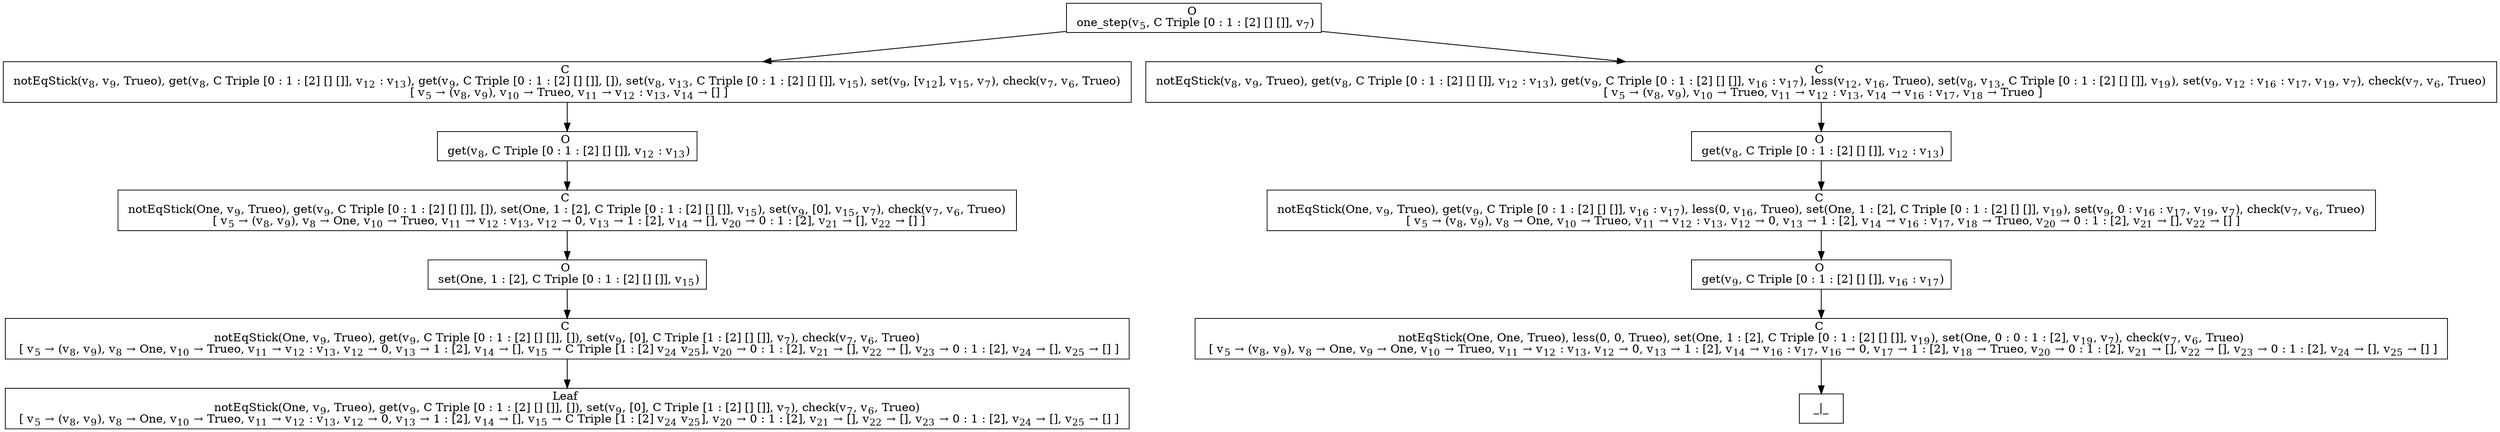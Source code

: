 digraph {
    graph [rankdir=TB
          ,bgcolor=transparent];
    node [shape=box
         ,fillcolor=white
         ,style=filled];
    0 [label=<O <BR/> one_step(v<SUB>5</SUB>, C Triple [0 : 1 : [2] [] []], v<SUB>7</SUB>)>];
    1 [label=<C <BR/> notEqStick(v<SUB>8</SUB>, v<SUB>9</SUB>, Trueo), get(v<SUB>8</SUB>, C Triple [0 : 1 : [2] [] []], v<SUB>12</SUB> : v<SUB>13</SUB>), get(v<SUB>9</SUB>, C Triple [0 : 1 : [2] [] []], []), set(v<SUB>8</SUB>, v<SUB>13</SUB>, C Triple [0 : 1 : [2] [] []], v<SUB>15</SUB>), set(v<SUB>9</SUB>, [v<SUB>12</SUB>], v<SUB>15</SUB>, v<SUB>7</SUB>), check(v<SUB>7</SUB>, v<SUB>6</SUB>, Trueo) <BR/>  [ v<SUB>5</SUB> &rarr; (v<SUB>8</SUB>, v<SUB>9</SUB>), v<SUB>10</SUB> &rarr; Trueo, v<SUB>11</SUB> &rarr; v<SUB>12</SUB> : v<SUB>13</SUB>, v<SUB>14</SUB> &rarr; [] ] >];
    2 [label=<C <BR/> notEqStick(v<SUB>8</SUB>, v<SUB>9</SUB>, Trueo), get(v<SUB>8</SUB>, C Triple [0 : 1 : [2] [] []], v<SUB>12</SUB> : v<SUB>13</SUB>), get(v<SUB>9</SUB>, C Triple [0 : 1 : [2] [] []], v<SUB>16</SUB> : v<SUB>17</SUB>), less(v<SUB>12</SUB>, v<SUB>16</SUB>, Trueo), set(v<SUB>8</SUB>, v<SUB>13</SUB>, C Triple [0 : 1 : [2] [] []], v<SUB>19</SUB>), set(v<SUB>9</SUB>, v<SUB>12</SUB> : v<SUB>16</SUB> : v<SUB>17</SUB>, v<SUB>19</SUB>, v<SUB>7</SUB>), check(v<SUB>7</SUB>, v<SUB>6</SUB>, Trueo) <BR/>  [ v<SUB>5</SUB> &rarr; (v<SUB>8</SUB>, v<SUB>9</SUB>), v<SUB>10</SUB> &rarr; Trueo, v<SUB>11</SUB> &rarr; v<SUB>12</SUB> : v<SUB>13</SUB>, v<SUB>14</SUB> &rarr; v<SUB>16</SUB> : v<SUB>17</SUB>, v<SUB>18</SUB> &rarr; Trueo ] >];
    3 [label=<O <BR/> get(v<SUB>8</SUB>, C Triple [0 : 1 : [2] [] []], v<SUB>12</SUB> : v<SUB>13</SUB>)>];
    4 [label=<C <BR/> notEqStick(One, v<SUB>9</SUB>, Trueo), get(v<SUB>9</SUB>, C Triple [0 : 1 : [2] [] []], []), set(One, 1 : [2], C Triple [0 : 1 : [2] [] []], v<SUB>15</SUB>), set(v<SUB>9</SUB>, [0], v<SUB>15</SUB>, v<SUB>7</SUB>), check(v<SUB>7</SUB>, v<SUB>6</SUB>, Trueo) <BR/>  [ v<SUB>5</SUB> &rarr; (v<SUB>8</SUB>, v<SUB>9</SUB>), v<SUB>8</SUB> &rarr; One, v<SUB>10</SUB> &rarr; Trueo, v<SUB>11</SUB> &rarr; v<SUB>12</SUB> : v<SUB>13</SUB>, v<SUB>12</SUB> &rarr; 0, v<SUB>13</SUB> &rarr; 1 : [2], v<SUB>14</SUB> &rarr; [], v<SUB>20</SUB> &rarr; 0 : 1 : [2], v<SUB>21</SUB> &rarr; [], v<SUB>22</SUB> &rarr; [] ] >];
    5 [label=<O <BR/> set(One, 1 : [2], C Triple [0 : 1 : [2] [] []], v<SUB>15</SUB>)>];
    6 [label=<C <BR/> notEqStick(One, v<SUB>9</SUB>, Trueo), get(v<SUB>9</SUB>, C Triple [0 : 1 : [2] [] []], []), set(v<SUB>9</SUB>, [0], C Triple [1 : [2] [] []], v<SUB>7</SUB>), check(v<SUB>7</SUB>, v<SUB>6</SUB>, Trueo) <BR/>  [ v<SUB>5</SUB> &rarr; (v<SUB>8</SUB>, v<SUB>9</SUB>), v<SUB>8</SUB> &rarr; One, v<SUB>10</SUB> &rarr; Trueo, v<SUB>11</SUB> &rarr; v<SUB>12</SUB> : v<SUB>13</SUB>, v<SUB>12</SUB> &rarr; 0, v<SUB>13</SUB> &rarr; 1 : [2], v<SUB>14</SUB> &rarr; [], v<SUB>15</SUB> &rarr; C Triple [1 : [2] v<SUB>24</SUB> v<SUB>25</SUB>], v<SUB>20</SUB> &rarr; 0 : 1 : [2], v<SUB>21</SUB> &rarr; [], v<SUB>22</SUB> &rarr; [], v<SUB>23</SUB> &rarr; 0 : 1 : [2], v<SUB>24</SUB> &rarr; [], v<SUB>25</SUB> &rarr; [] ] >];
    7 [label=<Leaf <BR/> notEqStick(One, v<SUB>9</SUB>, Trueo), get(v<SUB>9</SUB>, C Triple [0 : 1 : [2] [] []], []), set(v<SUB>9</SUB>, [0], C Triple [1 : [2] [] []], v<SUB>7</SUB>), check(v<SUB>7</SUB>, v<SUB>6</SUB>, Trueo) <BR/>  [ v<SUB>5</SUB> &rarr; (v<SUB>8</SUB>, v<SUB>9</SUB>), v<SUB>8</SUB> &rarr; One, v<SUB>10</SUB> &rarr; Trueo, v<SUB>11</SUB> &rarr; v<SUB>12</SUB> : v<SUB>13</SUB>, v<SUB>12</SUB> &rarr; 0, v<SUB>13</SUB> &rarr; 1 : [2], v<SUB>14</SUB> &rarr; [], v<SUB>15</SUB> &rarr; C Triple [1 : [2] v<SUB>24</SUB> v<SUB>25</SUB>], v<SUB>20</SUB> &rarr; 0 : 1 : [2], v<SUB>21</SUB> &rarr; [], v<SUB>22</SUB> &rarr; [], v<SUB>23</SUB> &rarr; 0 : 1 : [2], v<SUB>24</SUB> &rarr; [], v<SUB>25</SUB> &rarr; [] ] >];
    8 [label=<O <BR/> get(v<SUB>8</SUB>, C Triple [0 : 1 : [2] [] []], v<SUB>12</SUB> : v<SUB>13</SUB>)>];
    9 [label=<C <BR/> notEqStick(One, v<SUB>9</SUB>, Trueo), get(v<SUB>9</SUB>, C Triple [0 : 1 : [2] [] []], v<SUB>16</SUB> : v<SUB>17</SUB>), less(0, v<SUB>16</SUB>, Trueo), set(One, 1 : [2], C Triple [0 : 1 : [2] [] []], v<SUB>19</SUB>), set(v<SUB>9</SUB>, 0 : v<SUB>16</SUB> : v<SUB>17</SUB>, v<SUB>19</SUB>, v<SUB>7</SUB>), check(v<SUB>7</SUB>, v<SUB>6</SUB>, Trueo) <BR/>  [ v<SUB>5</SUB> &rarr; (v<SUB>8</SUB>, v<SUB>9</SUB>), v<SUB>8</SUB> &rarr; One, v<SUB>10</SUB> &rarr; Trueo, v<SUB>11</SUB> &rarr; v<SUB>12</SUB> : v<SUB>13</SUB>, v<SUB>12</SUB> &rarr; 0, v<SUB>13</SUB> &rarr; 1 : [2], v<SUB>14</SUB> &rarr; v<SUB>16</SUB> : v<SUB>17</SUB>, v<SUB>18</SUB> &rarr; Trueo, v<SUB>20</SUB> &rarr; 0 : 1 : [2], v<SUB>21</SUB> &rarr; [], v<SUB>22</SUB> &rarr; [] ] >];
    10 [label=<O <BR/> get(v<SUB>9</SUB>, C Triple [0 : 1 : [2] [] []], v<SUB>16</SUB> : v<SUB>17</SUB>)>];
    11 [label=<C <BR/> notEqStick(One, One, Trueo), less(0, 0, Trueo), set(One, 1 : [2], C Triple [0 : 1 : [2] [] []], v<SUB>19</SUB>), set(One, 0 : 0 : 1 : [2], v<SUB>19</SUB>, v<SUB>7</SUB>), check(v<SUB>7</SUB>, v<SUB>6</SUB>, Trueo) <BR/>  [ v<SUB>5</SUB> &rarr; (v<SUB>8</SUB>, v<SUB>9</SUB>), v<SUB>8</SUB> &rarr; One, v<SUB>9</SUB> &rarr; One, v<SUB>10</SUB> &rarr; Trueo, v<SUB>11</SUB> &rarr; v<SUB>12</SUB> : v<SUB>13</SUB>, v<SUB>12</SUB> &rarr; 0, v<SUB>13</SUB> &rarr; 1 : [2], v<SUB>14</SUB> &rarr; v<SUB>16</SUB> : v<SUB>17</SUB>, v<SUB>16</SUB> &rarr; 0, v<SUB>17</SUB> &rarr; 1 : [2], v<SUB>18</SUB> &rarr; Trueo, v<SUB>20</SUB> &rarr; 0 : 1 : [2], v<SUB>21</SUB> &rarr; [], v<SUB>22</SUB> &rarr; [], v<SUB>23</SUB> &rarr; 0 : 1 : [2], v<SUB>24</SUB> &rarr; [], v<SUB>25</SUB> &rarr; [] ] >];
    12 [label=<_|_>];
    0 -> 1 [label=""];
    0 -> 2 [label=""];
    1 -> 3 [label=""];
    2 -> 8 [label=""];
    3 -> 4 [label=""];
    4 -> 5 [label=""];
    5 -> 6 [label=""];
    6 -> 7 [label=""];
    8 -> 9 [label=""];
    9 -> 10 [label=""];
    10 -> 11 [label=""];
    11 -> 12 [label=""];
}